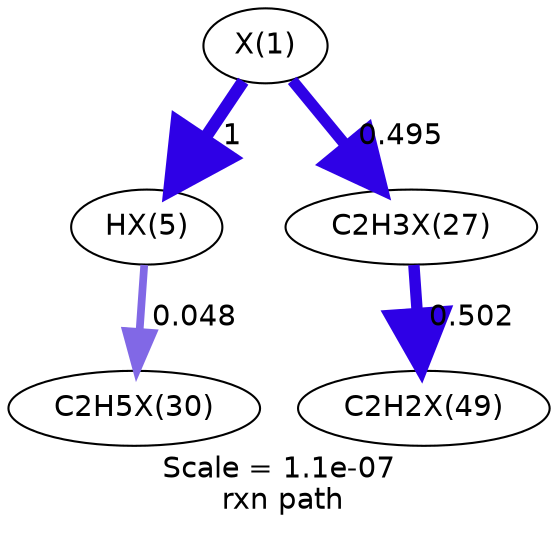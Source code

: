 digraph reaction_paths {
center=1;
s15 -> s16[fontname="Helvetica", style="setlinewidth(6)", arrowsize=3, color="0.7, 1.5, 0.9"
, label=" 1"];
s15 -> s17[fontname="Helvetica", style="setlinewidth(5.47)", arrowsize=2.73, color="0.7, 0.995, 0.9"
, label=" 0.495"];
s16 -> s18[fontname="Helvetica", style="setlinewidth(3.71)", arrowsize=1.85, color="0.7, 0.548, 0.9"
, label=" 0.048"];
s17 -> s21[fontname="Helvetica", style="setlinewidth(5.48)", arrowsize=2.74, color="0.7, 1, 0.9"
, label=" 0.502"];
s15 [ fontname="Helvetica", label="X(1)"];
s16 [ fontname="Helvetica", label="HX(5)"];
s17 [ fontname="Helvetica", label="C2H3X(27)"];
s18 [ fontname="Helvetica", label="C2H5X(30)"];
s21 [ fontname="Helvetica", label="C2H2X(49)"];
 label = "Scale = 1.1e-07\l rxn path";
 fontname = "Helvetica";
}
